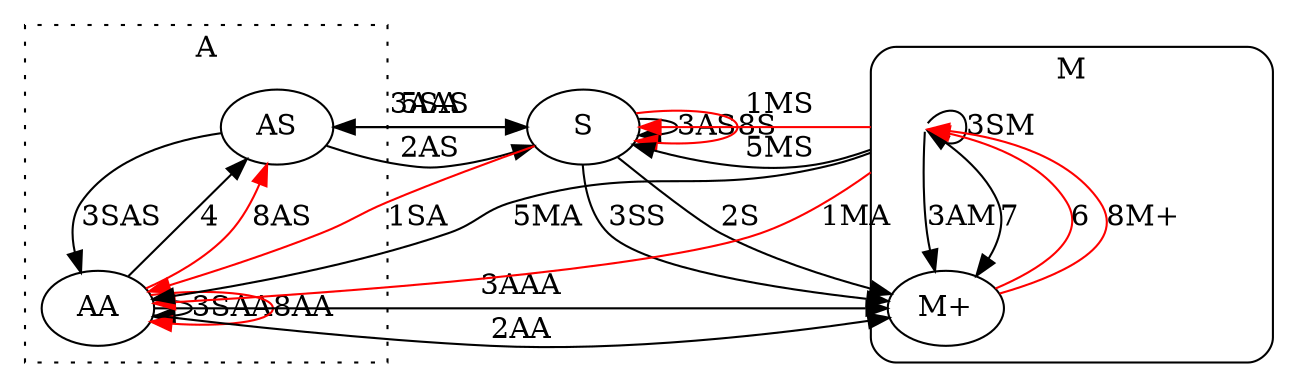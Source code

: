 digraph G {
    compound=true;
    style="rounded";

    subgraph cluster_A {
        label="A";
        style=dotted
        AS;
        AA;
    }

    S;

    subgraph cluster_M {
        label=M;
        M [shape=point, style=invis];
        "M+";
    }

    // 1MS
    M -> S [ltail=cluster_M, label="1MS", color=red];

    // 1MA
    M -> AA [ltail=cluster_M, label="1MA", color=red];

    // 1SA
    S -> AA [label="1SA", color=red];

    // 2AS
    AS -> S [label="2AS"]

    // 2AA
    AA -> "M+" [label="2AA"]

    // 2S
    S -> "M+" [label="2S"]

    // 3AM
    M -> "M+" [ltail=cluster_M, label="3AM"]

    // 3AS
    S -> S [label="3AS"]

    // 3AAS
    AS -> S [label="3AAS"]

    // 3AAA
    AA -> "M+" [label="3AAA"]

    // 3SM
    M -> M [ltail=cluster_M, lhead=cluster_M, label="3SM"]

    // 3SA
    AA -> AA [label="3SAA"]
    AS -> AA [label="3SAS"]

    // 3SS
    S -> "M+" [label="3SS"]

    // 4
    AA -> AS [label="4"]

    // 5MS
    M -> S [ltail=cluster_M, label="5MS"]

    // 5MA
    M -> AA [ltail=cluster_M, label="5MA"]

    // 5SA
    S -> AS [label="5SA"]

    // 6
    "M+" -> M [label="6", color=red]

    // 7
    M -> "M+" [label="7"]

    // 8A
    AA -> AS [label="8AS", color=red]
    AA -> AA [label="8AA", color=red]

    // 8S
    S -> S [label="8S", color=red]

    // 8M
    // pas de transition, no-op

    // 8M+
    "M+" -> M [label="8M+", color=red]

    // 9 : non représentés, pas besoin
}
